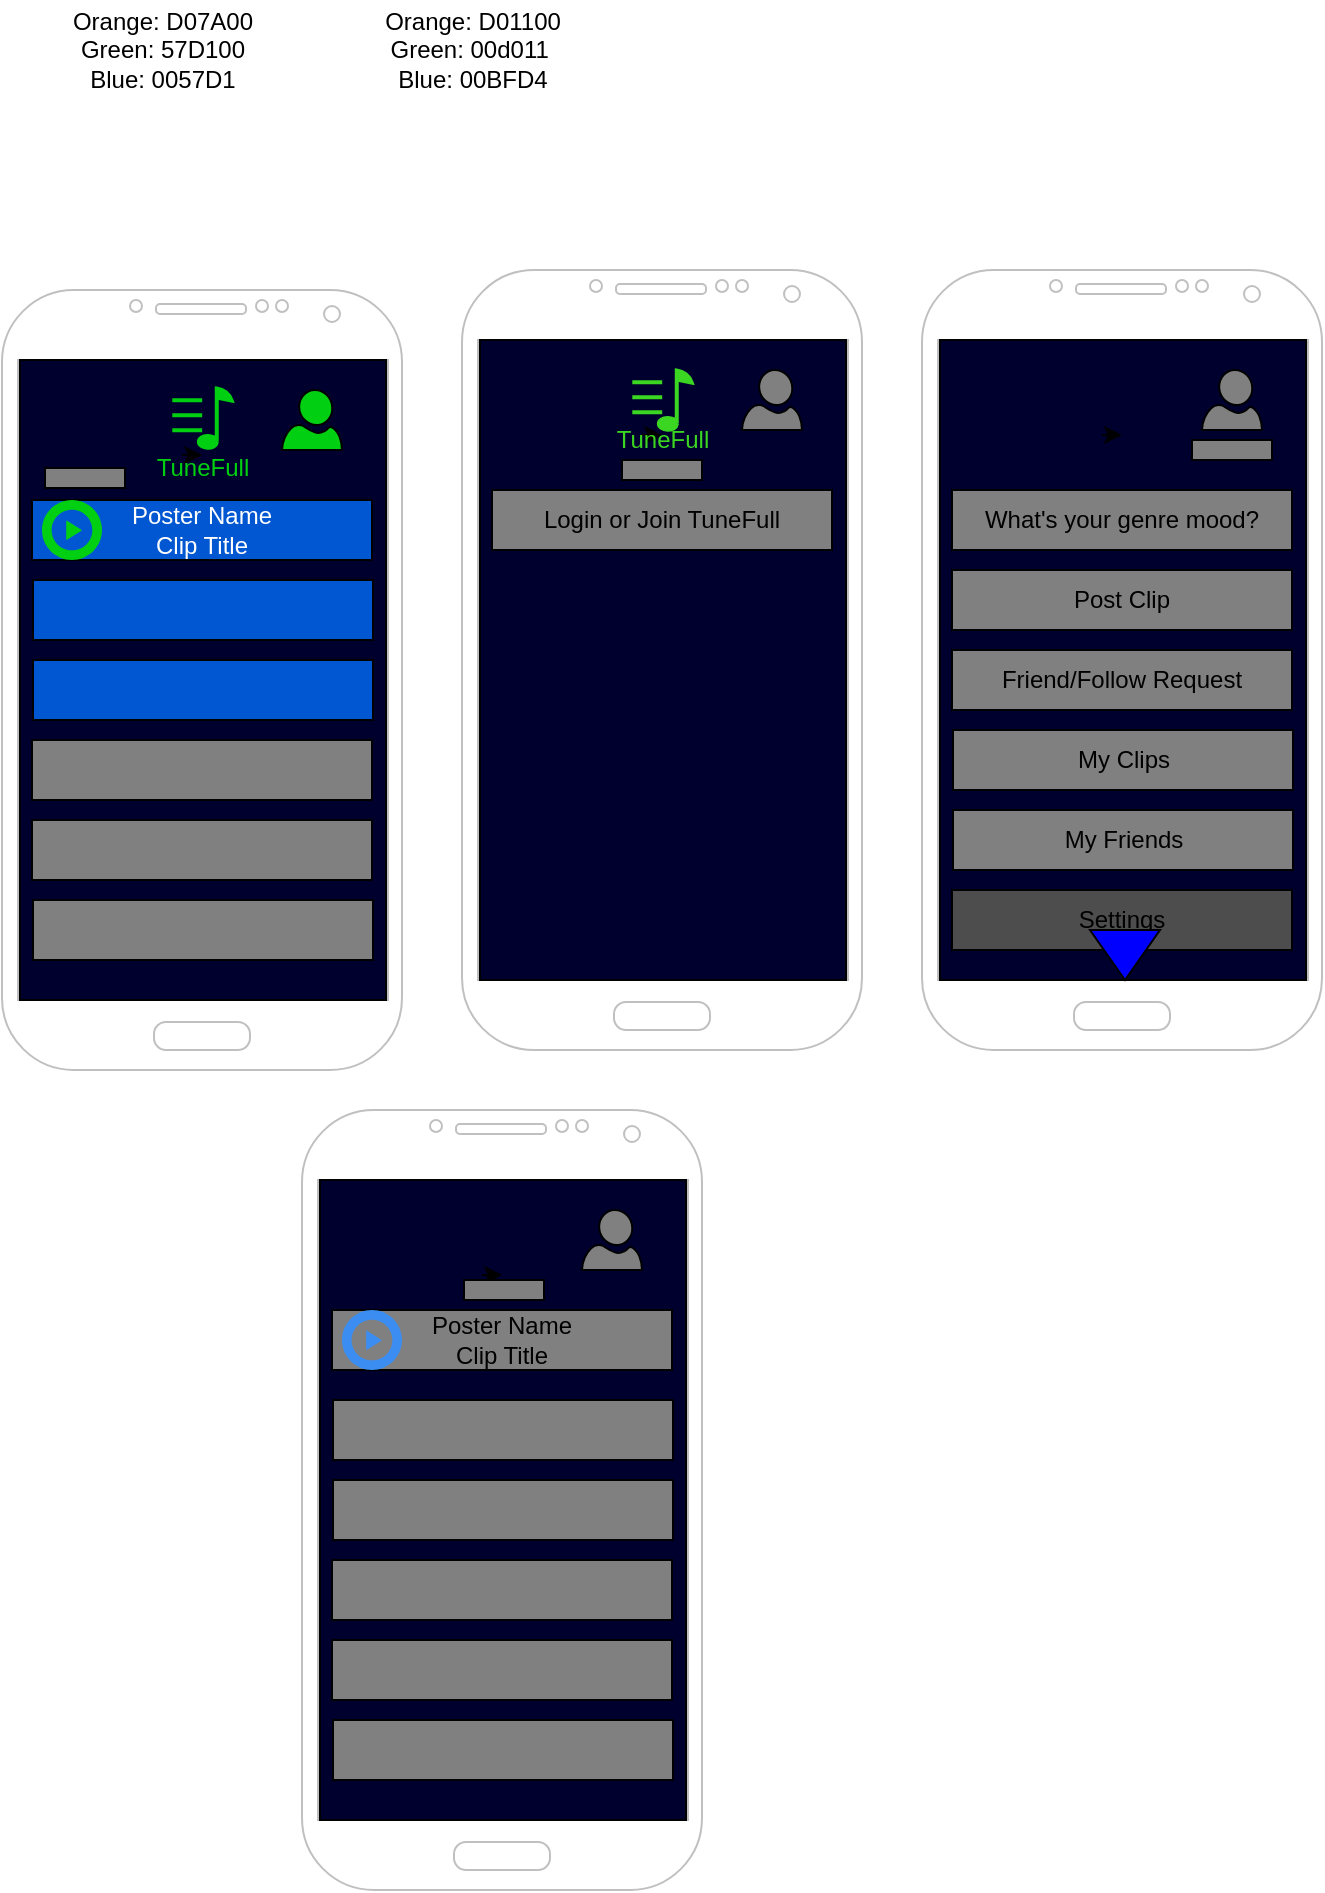 <mxfile version="13.9.3" type="device"><diagram id="sGo_Ct7NMXoZLKGpwlza" name="Page-1"><mxGraphModel dx="460" dy="752" grid="1" gridSize="10" guides="1" tooltips="1" connect="1" arrows="1" fold="1" page="1" pageScale="1" pageWidth="850" pageHeight="1100" math="0" shadow="0"><root><mxCell id="0"/><mxCell id="1" parent="0"/><mxCell id="SptPu1c3X9UmJBbTqBoI-19" value="" style="group" parent="1" vertex="1" connectable="0"><mxGeometry x="150" y="190" width="200" height="390" as="geometry"/></mxCell><mxCell id="SptPu1c3X9UmJBbTqBoI-1" value="" style="verticalLabelPosition=bottom;verticalAlign=top;html=1;shadow=0;dashed=0;strokeWidth=1;shape=mxgraph.android.phone2;strokeColor=#c0c0c0;" parent="SptPu1c3X9UmJBbTqBoI-19" vertex="1"><mxGeometry width="200" height="390" as="geometry"/></mxCell><mxCell id="SptPu1c3X9UmJBbTqBoI-2" value="" style="rounded=0;whiteSpace=wrap;html=1;fillColor=#00002E;" parent="SptPu1c3X9UmJBbTqBoI-19" vertex="1"><mxGeometry x="9" y="35" width="183" height="320" as="geometry"/></mxCell><mxCell id="SptPu1c3X9UmJBbTqBoI-8" value="" style="verticalLabelPosition=bottom;html=1;verticalAlign=top;align=center;strokeColor=#000000;shape=mxgraph.azure.user;fontFamily=Helvetica;fontSize=12;fontColor=#000000;fillColor=#00d011;" parent="SptPu1c3X9UmJBbTqBoI-19" vertex="1"><mxGeometry x="140" y="50" width="30" height="30" as="geometry"/></mxCell><mxCell id="SptPu1c3X9UmJBbTqBoI-12" style="edgeStyle=orthogonalEdgeStyle;rounded=0;orthogonalLoop=1;jettySize=auto;html=1;exitX=0.25;exitY=1;exitDx=0;exitDy=0;entryX=0.5;entryY=1;entryDx=0;entryDy=0;" parent="SptPu1c3X9UmJBbTqBoI-19" edge="1"><mxGeometry relative="1" as="geometry"><mxPoint x="90" y="82.5" as="sourcePoint"/><mxPoint x="100" y="82.5" as="targetPoint"/></mxGeometry></mxCell><mxCell id="SptPu1c3X9UmJBbTqBoI-15" value="" style="shape=image;html=1;verticalAlign=top;verticalLabelPosition=bottom;labelBackgroundColor=#ffffff;imageAspect=0;aspect=fixed;image=https://cdn3.iconfinder.com/data/icons/faticons/32/globe-01-128.png;fillColor=#0000BA;" parent="SptPu1c3X9UmJBbTqBoI-19" vertex="1"><mxGeometry x="25" y="50" width="35" height="35" as="geometry"/></mxCell><mxCell id="SptPu1c3X9UmJBbTqBoI-27" value="" style="rounded=0;whiteSpace=wrap;html=1;fillColor=#808080;" parent="SptPu1c3X9UmJBbTqBoI-19" vertex="1"><mxGeometry x="21.5" y="89" width="40" height="10" as="geometry"/></mxCell><mxCell id="SptPu1c3X9UmJBbTqBoI-29" value="&lt;font color=&quot;#ffffff&quot;&gt;Poster Name&lt;br&gt;Clip Title&lt;/font&gt;" style="rounded=0;whiteSpace=wrap;html=1;fillColor=#0057D1;" parent="SptPu1c3X9UmJBbTqBoI-19" vertex="1"><mxGeometry x="15" y="105" width="170" height="30" as="geometry"/></mxCell><mxCell id="SptPu1c3X9UmJBbTqBoI-30" value="" style="rounded=0;whiteSpace=wrap;html=1;fillColor=#0057D1;" parent="SptPu1c3X9UmJBbTqBoI-19" vertex="1"><mxGeometry x="15.5" y="145" width="170" height="30" as="geometry"/></mxCell><mxCell id="SptPu1c3X9UmJBbTqBoI-31" value="" style="rounded=0;whiteSpace=wrap;html=1;fillColor=#0057D1;" parent="SptPu1c3X9UmJBbTqBoI-19" vertex="1"><mxGeometry x="15.5" y="185" width="170" height="30" as="geometry"/></mxCell><mxCell id="SptPu1c3X9UmJBbTqBoI-32" value="" style="rounded=0;whiteSpace=wrap;html=1;fillColor=#808080;" parent="SptPu1c3X9UmJBbTqBoI-19" vertex="1"><mxGeometry x="15" y="225" width="170" height="30" as="geometry"/></mxCell><mxCell id="SptPu1c3X9UmJBbTqBoI-33" value="" style="rounded=0;whiteSpace=wrap;html=1;fillColor=#808080;" parent="SptPu1c3X9UmJBbTqBoI-19" vertex="1"><mxGeometry x="15" y="265" width="170" height="30" as="geometry"/></mxCell><mxCell id="SptPu1c3X9UmJBbTqBoI-34" value="" style="rounded=0;whiteSpace=wrap;html=1;fillColor=#808080;" parent="SptPu1c3X9UmJBbTqBoI-19" vertex="1"><mxGeometry x="15.5" y="305" width="170" height="30" as="geometry"/></mxCell><mxCell id="SptPu1c3X9UmJBbTqBoI-68" value="" style="html=1;aspect=fixed;strokeColor=none;shadow=0;align=center;verticalAlign=top;shape=mxgraph.gcp2.play_start;fillColor=#00D011;" parent="SptPu1c3X9UmJBbTqBoI-19" vertex="1"><mxGeometry x="20" y="105" width="30" height="30" as="geometry"/></mxCell><mxCell id="SptPu1c3X9UmJBbTqBoI-73" value="" style="shape=image;html=1;verticalAlign=top;verticalLabelPosition=bottom;labelBackgroundColor=#ffffff;imageAspect=0;aspect=fixed;image=https://cdn4.iconfinder.com/data/icons/basic-ui-2-line/32/people-plus-add-friend-member-128.png;fillColor=#4D4D4D;" parent="SptPu1c3X9UmJBbTqBoI-19" vertex="1"><mxGeometry x="150" y="105" width="30" height="30" as="geometry"/></mxCell><mxCell id="SptPu1c3X9UmJBbTqBoI-82" value="" style="html=1;verticalLabelPosition=bottom;align=center;labelBackgroundColor=#ffffff;verticalAlign=top;strokeWidth=2;shadow=0;dashed=0;shape=mxgraph.ios7.icons.note;pointerEvents=1;fillColor=#00D011;strokeColor=#00D011;" parent="SptPu1c3X9UmJBbTqBoI-19" vertex="1"><mxGeometry x="85.15" y="49.3" width="29.7" height="29.7" as="geometry"/></mxCell><mxCell id="SptPu1c3X9UmJBbTqBoI-83" value="&lt;font color=&quot;#00d011&quot;&gt;TuneFull&lt;/font&gt;" style="text;html=1;align=center;verticalAlign=middle;resizable=0;points=[];autosize=1;" parent="SptPu1c3X9UmJBbTqBoI-19" vertex="1"><mxGeometry x="70" y="79" width="60" height="20" as="geometry"/></mxCell><mxCell id="SptPu1c3X9UmJBbTqBoI-20" value="" style="group" parent="1" vertex="1" connectable="0"><mxGeometry x="380" y="180" width="200" height="390" as="geometry"/></mxCell><mxCell id="SptPu1c3X9UmJBbTqBoI-21" value="" style="verticalLabelPosition=bottom;verticalAlign=top;html=1;shadow=0;dashed=0;strokeWidth=1;shape=mxgraph.android.phone2;strokeColor=#c0c0c0;" parent="SptPu1c3X9UmJBbTqBoI-20" vertex="1"><mxGeometry width="200" height="390" as="geometry"/></mxCell><mxCell id="SptPu1c3X9UmJBbTqBoI-22" value="" style="rounded=0;whiteSpace=wrap;html=1;fillColor=#00002E;" parent="SptPu1c3X9UmJBbTqBoI-20" vertex="1"><mxGeometry x="9" y="35" width="183" height="320" as="geometry"/></mxCell><mxCell id="SptPu1c3X9UmJBbTqBoI-23" value="" style="verticalLabelPosition=bottom;html=1;verticalAlign=top;align=center;strokeColor=#000000;shape=mxgraph.azure.user;fontFamily=Helvetica;fontSize=12;fontColor=#000000;fillColor=#808080;" parent="SptPu1c3X9UmJBbTqBoI-20" vertex="1"><mxGeometry x="140" y="50" width="30" height="30" as="geometry"/></mxCell><mxCell id="SptPu1c3X9UmJBbTqBoI-24" style="edgeStyle=orthogonalEdgeStyle;rounded=0;orthogonalLoop=1;jettySize=auto;html=1;exitX=0.25;exitY=1;exitDx=0;exitDy=0;entryX=0.5;entryY=1;entryDx=0;entryDy=0;" parent="SptPu1c3X9UmJBbTqBoI-20" edge="1"><mxGeometry relative="1" as="geometry"><mxPoint x="90" y="82.5" as="sourcePoint"/><mxPoint x="100" y="82.5" as="targetPoint"/></mxGeometry></mxCell><mxCell id="SptPu1c3X9UmJBbTqBoI-25" value="" style="shape=image;html=1;verticalAlign=top;verticalLabelPosition=bottom;labelBackgroundColor=#ffffff;imageAspect=0;aspect=fixed;image=https://cdn3.iconfinder.com/data/icons/faticons/32/globe-01-128.png;fillColor=#0000BA;" parent="SptPu1c3X9UmJBbTqBoI-20" vertex="1"><mxGeometry x="26" y="45.5" width="39" height="39" as="geometry"/></mxCell><mxCell id="SptPu1c3X9UmJBbTqBoI-28" value="" style="rounded=0;whiteSpace=wrap;html=1;fillColor=#808080;" parent="SptPu1c3X9UmJBbTqBoI-20" vertex="1"><mxGeometry x="80" y="95" width="40" height="10" as="geometry"/></mxCell><mxCell id="SptPu1c3X9UmJBbTqBoI-36" value="Login or Join TuneFull" style="rounded=0;whiteSpace=wrap;html=1;fillColor=#808080;" parent="SptPu1c3X9UmJBbTqBoI-20" vertex="1"><mxGeometry x="15" y="110" width="170" height="30" as="geometry"/></mxCell><mxCell id="SptPu1c3X9UmJBbTqBoI-84" value="" style="html=1;verticalLabelPosition=bottom;align=center;labelBackgroundColor=#ffffff;verticalAlign=top;strokeWidth=2;shadow=0;dashed=0;shape=mxgraph.ios7.icons.note;pointerEvents=1;fillColor=#3AD622;strokeColor=#3AD622;" parent="SptPu1c3X9UmJBbTqBoI-20" vertex="1"><mxGeometry x="85.15" y="50.3" width="29.7" height="29.7" as="geometry"/></mxCell><mxCell id="SptPu1c3X9UmJBbTqBoI-85" value="&lt;font color=&quot;#3ad622&quot;&gt;TuneFull&lt;/font&gt;" style="text;html=1;align=center;verticalAlign=middle;resizable=0;points=[];autosize=1;" parent="SptPu1c3X9UmJBbTqBoI-20" vertex="1"><mxGeometry x="70" y="75" width="60" height="20" as="geometry"/></mxCell><mxCell id="SptPu1c3X9UmJBbTqBoI-37" value="" style="group" parent="1" vertex="1" connectable="0"><mxGeometry x="610" y="180" width="200" height="390" as="geometry"/></mxCell><mxCell id="SptPu1c3X9UmJBbTqBoI-38" value="" style="verticalLabelPosition=bottom;verticalAlign=top;html=1;shadow=0;dashed=0;strokeWidth=1;shape=mxgraph.android.phone2;strokeColor=#c0c0c0;" parent="SptPu1c3X9UmJBbTqBoI-37" vertex="1"><mxGeometry width="200" height="390" as="geometry"/></mxCell><mxCell id="SptPu1c3X9UmJBbTqBoI-39" value="" style="rounded=0;whiteSpace=wrap;html=1;fillColor=#00002E;" parent="SptPu1c3X9UmJBbTqBoI-37" vertex="1"><mxGeometry x="9" y="35" width="183" height="320" as="geometry"/></mxCell><mxCell id="SptPu1c3X9UmJBbTqBoI-40" value="" style="verticalLabelPosition=bottom;html=1;verticalAlign=top;align=center;strokeColor=#000000;shape=mxgraph.azure.user;fontFamily=Helvetica;fontSize=12;fontColor=#000000;fillColor=#808080;" parent="SptPu1c3X9UmJBbTqBoI-37" vertex="1"><mxGeometry x="140" y="50" width="30" height="30" as="geometry"/></mxCell><mxCell id="SptPu1c3X9UmJBbTqBoI-41" style="edgeStyle=orthogonalEdgeStyle;rounded=0;orthogonalLoop=1;jettySize=auto;html=1;exitX=0.25;exitY=1;exitDx=0;exitDy=0;entryX=0.5;entryY=1;entryDx=0;entryDy=0;" parent="SptPu1c3X9UmJBbTqBoI-37" edge="1"><mxGeometry relative="1" as="geometry"><mxPoint x="90" y="82.5" as="sourcePoint"/><mxPoint x="100" y="82.5" as="targetPoint"/></mxGeometry></mxCell><mxCell id="SptPu1c3X9UmJBbTqBoI-42" value="" style="shape=image;html=1;verticalAlign=top;verticalLabelPosition=bottom;labelBackgroundColor=#ffffff;imageAspect=0;aspect=fixed;image=https://cdn3.iconfinder.com/data/icons/faticons/32/globe-01-128.png;fillColor=#0000BA;" parent="SptPu1c3X9UmJBbTqBoI-37" vertex="1"><mxGeometry x="20" y="46" width="39" height="39" as="geometry"/></mxCell><mxCell id="SptPu1c3X9UmJBbTqBoI-43" value="" style="shape=image;html=1;verticalAlign=top;verticalLabelPosition=bottom;labelBackgroundColor=#ffffff;imageAspect=0;aspect=fixed;image=https://cdn3.iconfinder.com/data/icons/linecons-free-vector-icons-pack/32/news-128.png;fillColor=#808080;" parent="SptPu1c3X9UmJBbTqBoI-37" vertex="1"><mxGeometry x="81" y="46" width="38" height="38" as="geometry"/></mxCell><mxCell id="SptPu1c3X9UmJBbTqBoI-44" value="" style="rounded=0;whiteSpace=wrap;html=1;fillColor=#808080;" parent="SptPu1c3X9UmJBbTqBoI-37" vertex="1"><mxGeometry x="135" y="85" width="40" height="10" as="geometry"/></mxCell><mxCell id="SptPu1c3X9UmJBbTqBoI-45" value="What's your genre mood?" style="rounded=0;whiteSpace=wrap;html=1;fillColor=#808080;" parent="SptPu1c3X9UmJBbTqBoI-37" vertex="1"><mxGeometry x="15" y="110" width="170" height="30" as="geometry"/></mxCell><mxCell id="SptPu1c3X9UmJBbTqBoI-46" value="Post Clip" style="rounded=0;whiteSpace=wrap;html=1;fillColor=#808080;" parent="SptPu1c3X9UmJBbTqBoI-37" vertex="1"><mxGeometry x="15" y="150" width="170" height="30" as="geometry"/></mxCell><mxCell id="SptPu1c3X9UmJBbTqBoI-47" value="Friend/Follow Request" style="rounded=0;whiteSpace=wrap;html=1;fillColor=#808080;" parent="SptPu1c3X9UmJBbTqBoI-37" vertex="1"><mxGeometry x="15" y="190" width="170" height="30" as="geometry"/></mxCell><mxCell id="SptPu1c3X9UmJBbTqBoI-48" value="My Clips" style="rounded=0;whiteSpace=wrap;html=1;fillColor=#808080;" parent="SptPu1c3X9UmJBbTqBoI-37" vertex="1"><mxGeometry x="15.5" y="230" width="170" height="30" as="geometry"/></mxCell><mxCell id="SptPu1c3X9UmJBbTqBoI-49" value="My Friends" style="rounded=0;whiteSpace=wrap;html=1;fillColor=#808080;" parent="SptPu1c3X9UmJBbTqBoI-37" vertex="1"><mxGeometry x="15.5" y="270" width="170" height="30" as="geometry"/></mxCell><mxCell id="SptPu1c3X9UmJBbTqBoI-50" value="Settings" style="rounded=0;whiteSpace=wrap;html=1;fillColor=#4D4D4D;" parent="SptPu1c3X9UmJBbTqBoI-37" vertex="1"><mxGeometry x="15" y="310" width="170" height="30" as="geometry"/></mxCell><mxCell id="SptPu1c3X9UmJBbTqBoI-67" value="" style="html=1;shadow=0;dashed=0;align=center;verticalAlign=middle;shape=mxgraph.arrows2.arrow;dy=0.6;dx=40;direction=south;notch=0;fillColor=#0000FF;" parent="SptPu1c3X9UmJBbTqBoI-37" vertex="1"><mxGeometry x="84" y="330" width="35" height="25" as="geometry"/></mxCell><mxCell id="SptPu1c3X9UmJBbTqBoI-52" value="" style="group" parent="1" vertex="1" connectable="0"><mxGeometry x="300" y="600" width="200" height="390" as="geometry"/></mxCell><mxCell id="SptPu1c3X9UmJBbTqBoI-53" value="" style="verticalLabelPosition=bottom;verticalAlign=top;html=1;shadow=0;dashed=0;strokeWidth=1;shape=mxgraph.android.phone2;strokeColor=#c0c0c0;" parent="SptPu1c3X9UmJBbTqBoI-52" vertex="1"><mxGeometry width="200" height="390" as="geometry"/></mxCell><mxCell id="SptPu1c3X9UmJBbTqBoI-54" value="" style="rounded=0;whiteSpace=wrap;html=1;fillColor=#00002E;" parent="SptPu1c3X9UmJBbTqBoI-52" vertex="1"><mxGeometry x="9" y="35" width="183" height="320" as="geometry"/></mxCell><mxCell id="SptPu1c3X9UmJBbTqBoI-55" value="" style="verticalLabelPosition=bottom;html=1;verticalAlign=top;align=center;strokeColor=#000000;shape=mxgraph.azure.user;fontFamily=Helvetica;fontSize=12;fontColor=#000000;fillColor=#808080;" parent="SptPu1c3X9UmJBbTqBoI-52" vertex="1"><mxGeometry x="140" y="50" width="30" height="30" as="geometry"/></mxCell><mxCell id="SptPu1c3X9UmJBbTqBoI-56" style="edgeStyle=orthogonalEdgeStyle;rounded=0;orthogonalLoop=1;jettySize=auto;html=1;exitX=0.25;exitY=1;exitDx=0;exitDy=0;entryX=0.5;entryY=1;entryDx=0;entryDy=0;" parent="SptPu1c3X9UmJBbTqBoI-52" edge="1"><mxGeometry relative="1" as="geometry"><mxPoint x="90" y="82.5" as="sourcePoint"/><mxPoint x="100" y="82.5" as="targetPoint"/></mxGeometry></mxCell><mxCell id="SptPu1c3X9UmJBbTqBoI-57" value="" style="shape=image;html=1;verticalAlign=top;verticalLabelPosition=bottom;labelBackgroundColor=#ffffff;imageAspect=0;aspect=fixed;image=https://cdn3.iconfinder.com/data/icons/faticons/32/globe-01-128.png;fillColor=#0000BA;" parent="SptPu1c3X9UmJBbTqBoI-52" vertex="1"><mxGeometry x="20" y="46" width="39" height="39" as="geometry"/></mxCell><mxCell id="SptPu1c3X9UmJBbTqBoI-58" value="" style="shape=image;html=1;verticalAlign=top;verticalLabelPosition=bottom;labelBackgroundColor=#ffffff;imageAspect=0;aspect=fixed;image=https://cdn3.iconfinder.com/data/icons/linecons-free-vector-icons-pack/32/news-128.png;fillColor=#808080;" parent="SptPu1c3X9UmJBbTqBoI-52" vertex="1"><mxGeometry x="81" y="46" width="38" height="38" as="geometry"/></mxCell><mxCell id="SptPu1c3X9UmJBbTqBoI-59" value="" style="rounded=0;whiteSpace=wrap;html=1;fillColor=#808080;" parent="SptPu1c3X9UmJBbTqBoI-52" vertex="1"><mxGeometry x="81" y="85" width="40" height="10" as="geometry"/></mxCell><mxCell id="SptPu1c3X9UmJBbTqBoI-61" value="" style="rounded=0;whiteSpace=wrap;html=1;fillColor=#808080;" parent="SptPu1c3X9UmJBbTqBoI-52" vertex="1"><mxGeometry x="15.5" y="145" width="170" height="30" as="geometry"/></mxCell><mxCell id="SptPu1c3X9UmJBbTqBoI-62" value="" style="rounded=0;whiteSpace=wrap;html=1;fillColor=#808080;" parent="SptPu1c3X9UmJBbTqBoI-52" vertex="1"><mxGeometry x="15.5" y="185" width="170" height="30" as="geometry"/></mxCell><mxCell id="SptPu1c3X9UmJBbTqBoI-63" value="" style="rounded=0;whiteSpace=wrap;html=1;fillColor=#808080;" parent="SptPu1c3X9UmJBbTqBoI-52" vertex="1"><mxGeometry x="15" y="225" width="170" height="30" as="geometry"/></mxCell><mxCell id="SptPu1c3X9UmJBbTqBoI-64" value="" style="rounded=0;whiteSpace=wrap;html=1;fillColor=#808080;" parent="SptPu1c3X9UmJBbTqBoI-52" vertex="1"><mxGeometry x="15" y="265" width="170" height="30" as="geometry"/></mxCell><mxCell id="SptPu1c3X9UmJBbTqBoI-65" value="" style="rounded=0;whiteSpace=wrap;html=1;fillColor=#808080;" parent="SptPu1c3X9UmJBbTqBoI-52" vertex="1"><mxGeometry x="15.5" y="305" width="170" height="30" as="geometry"/></mxCell><mxCell id="SptPu1c3X9UmJBbTqBoI-74" value="Poster Name&lt;br&gt;Clip Title" style="rounded=0;whiteSpace=wrap;html=1;fillColor=#808080;" parent="SptPu1c3X9UmJBbTqBoI-52" vertex="1"><mxGeometry x="15" y="100" width="170" height="30" as="geometry"/></mxCell><mxCell id="SptPu1c3X9UmJBbTqBoI-75" value="" style="html=1;aspect=fixed;strokeColor=none;shadow=0;align=center;verticalAlign=top;fillColor=#3B8DF1;shape=mxgraph.gcp2.play_start" parent="SptPu1c3X9UmJBbTqBoI-52" vertex="1"><mxGeometry x="20" y="100" width="30" height="30" as="geometry"/></mxCell><mxCell id="SptPu1c3X9UmJBbTqBoI-77" value="" style="shape=image;html=1;verticalAlign=top;verticalLabelPosition=bottom;labelBackgroundColor=#ffffff;imageAspect=0;aspect=fixed;image=https://cdn3.iconfinder.com/data/icons/basic-interface/100/accepted_user-128.png;fillColor=#4D4D4D;" parent="SptPu1c3X9UmJBbTqBoI-52" vertex="1"><mxGeometry x="150" y="102" width="28" height="28" as="geometry"/></mxCell><mxCell id="f2PFTj7MB2ANhRSbXN-J-1" value="Orange: D07A00&lt;br&gt;Green: 57D100&lt;br&gt;Blue:&amp;nbsp;0057D1&lt;br&gt;" style="text;html=1;align=center;verticalAlign=middle;resizable=0;points=[];autosize=1;" parent="1" vertex="1"><mxGeometry x="175" y="45" width="110" height="50" as="geometry"/></mxCell><mxCell id="f2PFTj7MB2ANhRSbXN-J-29" value="Orange: D01100&lt;br&gt;Green: 00d011&amp;nbsp;&lt;br&gt;Blue: 00BFD4" style="text;html=1;align=center;verticalAlign=middle;resizable=0;points=[];autosize=1;" parent="1" vertex="1"><mxGeometry x="335" y="45" width="100" height="50" as="geometry"/></mxCell></root></mxGraphModel></diagram></mxfile>